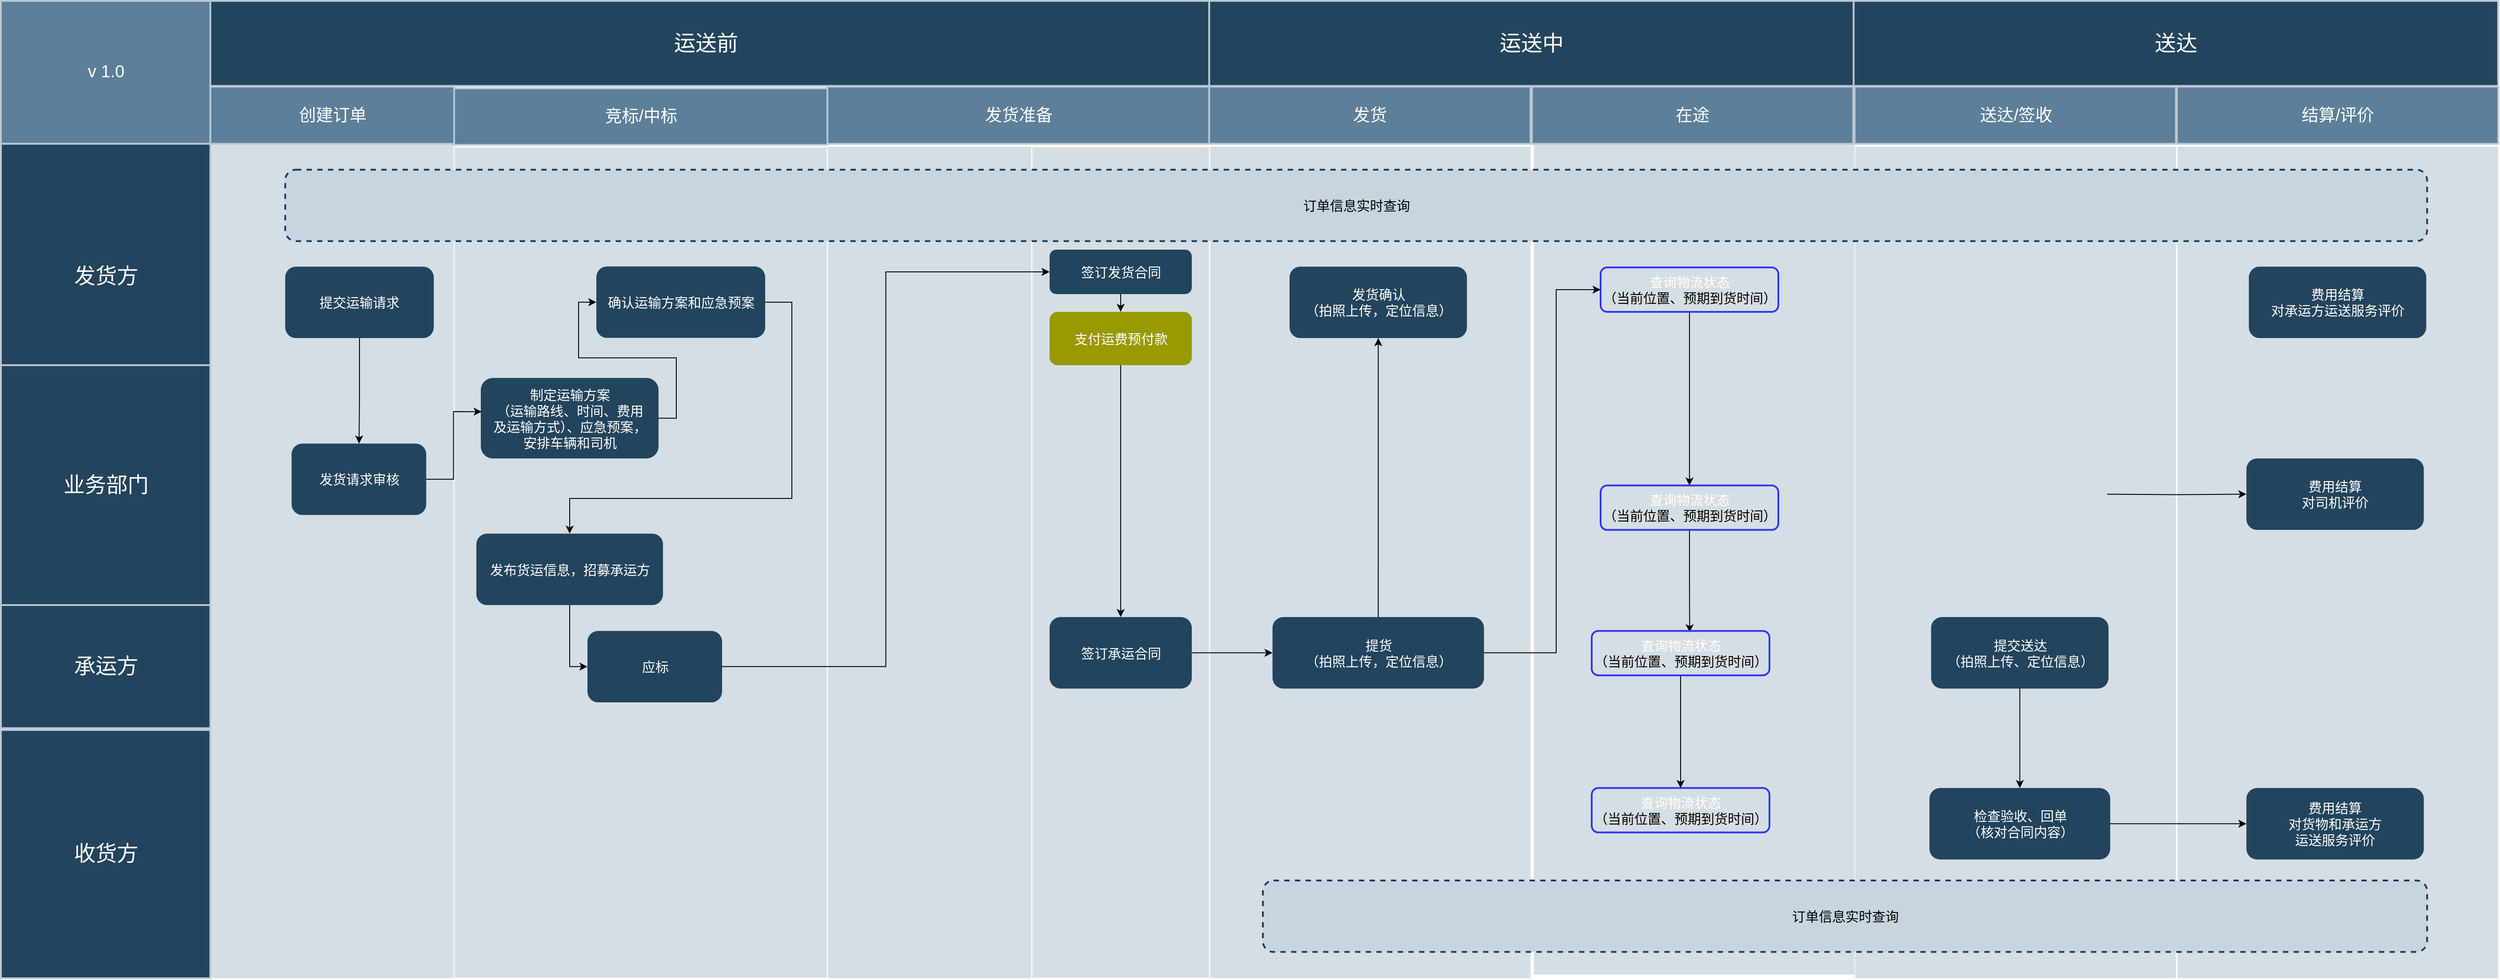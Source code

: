 <mxfile version="14.4.2" type="github">
  <diagram id="6a731a19-8d31-9384-78a2-239565b7b9f0" name="Page-1">
    <mxGraphModel dx="1955" dy="107" grid="1" gridSize="10" guides="1" tooltips="1" connect="1" arrows="1" fold="1" page="1" pageScale="1" pageWidth="1169" pageHeight="827" background="#ffffff" math="0" shadow="0">
      <root>
        <mxCell id="0" />
        <mxCell id="1" parent="0" />
        <mxCell id="68" value="" style="fontSize=18;strokeWidth=2;fontFamily=Helvetica;html=1;opacity=60;fillColor=#BAC8D3;strokeColor=none;" parent="1" vertex="1">
          <mxGeometry x="255.67" y="1000" width="274.33" height="940" as="geometry" />
        </mxCell>
        <mxCell id="8gJjFFY2pVBGSUi6WzXW-225" value="" style="fillColor=#BAC8D3;fontSize=18;strokeWidth=2;fontFamily=Helvetica;html=1;opacity=60;strokeColor=none;" parent="1" vertex="1">
          <mxGeometry x="2469.13" y="1004.1" width="360.87" height="935.9" as="geometry" />
        </mxCell>
        <mxCell id="8gJjFFY2pVBGSUi6WzXW-173" value="" style="fillColor=#BAC8D3;fontSize=18;strokeWidth=2;fontFamily=Helvetica;html=1;opacity=60;strokeColor=none;" parent="1" vertex="1">
          <mxGeometry x="1380.24" y="1004.1" width="360.87" height="935.9" as="geometry" />
        </mxCell>
        <mxCell id="82" value="" style="fillColor=#BAC8D3;fontSize=18;strokeWidth=2;fontFamily=Helvetica;html=1;opacity=60;strokeColor=none;" parent="1" vertex="1">
          <mxGeometry x="950" y="1004.1" width="229.53" height="935.9" as="geometry" />
        </mxCell>
        <mxCell id="8gJjFFY2pVBGSUi6WzXW-176" value="" style="fillColor=#BAC8D3;fontSize=18;strokeWidth=2;fontFamily=Helvetica;html=1;opacity=60;strokeColor=none;" parent="1" vertex="1">
          <mxGeometry x="1744.92" y="1000" width="360.87" height="935.9" as="geometry" />
        </mxCell>
        <mxCell id="8gJjFFY2pVBGSUi6WzXW-179" value="" style="fillColor=#BAC8D3;fontSize=18;strokeWidth=2;fontFamily=Helvetica;html=1;opacity=60;strokeColor=none;" parent="1" vertex="1">
          <mxGeometry x="2106.46" y="1004.1" width="360.87" height="935.9" as="geometry" />
        </mxCell>
        <mxCell id="75" value="" style="fillColor=#BAC8D3;fontSize=18;strokeWidth=2;fontFamily=Helvetica;html=1;opacity=60;strokeColor=#FFFFFF;" parent="1" vertex="1">
          <mxGeometry x="530" y="1004.1" width="420" height="935.9" as="geometry" />
        </mxCell>
        <mxCell id="8gJjFFY2pVBGSUi6WzXW-249" value="" style="fillColor=#BAC8D3;fontSize=18;strokeWidth=2;fontFamily=Helvetica;html=1;opacity=60;strokeColor=#FFFFFF;" parent="1" vertex="1">
          <mxGeometry x="1180" y="1003.9" width="200" height="936.1" as="geometry" />
        </mxCell>
        <mxCell id="56" value="运送前" style="strokeColor=#BAC8D3;fillColor=#23445D;fontSize=24;strokeWidth=2;fontFamily=Helvetica;html=1;fontColor=#FFFFFF;fontStyle=0;spacingBottom=0;spacingRight=0;spacingLeft=0;align=center;" parent="1" vertex="1">
          <mxGeometry x="246.605" y="840" width="1133.023" height="95.703" as="geometry" />
        </mxCell>
        <mxCell id="59" value="v 1.0" style="strokeColor=#BAC8D3;fillColor=#5d7f99;fontSize=19;strokeWidth=2;fontFamily=Helvetica;html=1;labelBackgroundColor=none;fontColor=#FFFFFF;" parent="1" vertex="1">
          <mxGeometry x="20" y="840" width="235.669" height="160.843" as="geometry" />
        </mxCell>
        <mxCell id="142" value="竞标/中标" style="strokeColor=#BAC8D3;fillColor=#5d7f99;fontSize=19;strokeWidth=2;fontFamily=Helvetica;html=1;labelBackgroundColor=none;fontColor=#FFFFFF;" parent="1" vertex="1">
          <mxGeometry x="530" y="938.51" width="420" height="63.49" as="geometry" />
        </mxCell>
        <mxCell id="O1fz6AgV2XTZRpMDdjqL-150" style="edgeStyle=orthogonalEdgeStyle;rounded=0;orthogonalLoop=1;jettySize=auto;html=1;exitX=0.5;exitY=1;exitDx=0;exitDy=0;entryX=0;entryY=0.5;entryDx=0;entryDy=0;" edge="1" parent="1" source="8gJjFFY2pVBGSUi6WzXW-167" target="O1fz6AgV2XTZRpMDdjqL-146">
          <mxGeometry relative="1" as="geometry" />
        </mxCell>
        <mxCell id="8gJjFFY2pVBGSUi6WzXW-167" value="&lt;font color=&quot;#ffffff&quot;&gt;&lt;span style=&quot;font-size: 15px&quot;&gt;发布货运信息，招募承运方&lt;br&gt;&lt;/span&gt;&lt;/font&gt;" style="rounded=1;fillColor=#23445D;strokeColor=none;strokeWidth=2;fontFamily=Helvetica;html=1;gradientColor=none;" parent="1" vertex="1">
          <mxGeometry x="555" y="1439.58" width="210" height="80.419" as="geometry" />
        </mxCell>
        <mxCell id="8gJjFFY2pVBGSUi6WzXW-163" value="发货方" style="strokeColor=#BAC8D3;fillColor=#23445D;fontSize=24;strokeWidth=2;horizontal=1;fontFamily=Helvetica;html=1;fontColor=#FFFFFF;fontStyle=0" parent="1" vertex="1">
          <mxGeometry x="20" y="1000.84" width="235.67" height="299.16" as="geometry" />
        </mxCell>
        <mxCell id="57" value="业务部门" style="strokeColor=#BAC8D3;fillColor=#23445D;fontSize=24;strokeWidth=2;horizontal=1;fontFamily=Helvetica;html=1;fontColor=#FFFFFF;fontStyle=0" parent="1" vertex="1">
          <mxGeometry x="20" y="1250" width="235.67" height="270" as="geometry" />
        </mxCell>
        <mxCell id="8gJjFFY2pVBGSUi6WzXW-145" value="收货方" style="strokeColor=#BAC8D3;fillColor=#23445D;fontSize=24;strokeWidth=2;horizontal=1;fontFamily=Helvetica;html=1;fontColor=#FFFFFF;fontStyle=0" parent="1" vertex="1">
          <mxGeometry x="20" y="1660.62" width="235.67" height="279.38" as="geometry" />
        </mxCell>
        <mxCell id="143" value="发货准备" style="strokeColor=#BAC8D3;fillColor=#5d7f99;fontSize=19;strokeWidth=2;fontFamily=Helvetica;html=1;labelBackgroundColor=none;fontColor=#FFFFFF;" parent="1" vertex="1">
          <mxGeometry x="950" y="936.51" width="430" height="64.34" as="geometry" />
        </mxCell>
        <mxCell id="8gJjFFY2pVBGSUi6WzXW-203" value="&lt;font color=&quot;#ffffff&quot;&gt;&lt;span style=&quot;font-size: 15px&quot;&gt;确认运输方案和应急预案&lt;br&gt;&lt;/span&gt;&lt;/font&gt;" style="rounded=1;fillColor=#23445D;strokeColor=none;strokeWidth=2;fontFamily=Helvetica;html=1;gradientColor=none;" parent="1" vertex="1">
          <mxGeometry x="690" y="1138.89" width="190" height="80.42" as="geometry" />
        </mxCell>
        <mxCell id="O1fz6AgV2XTZRpMDdjqL-147" style="edgeStyle=orthogonalEdgeStyle;rounded=0;orthogonalLoop=1;jettySize=auto;html=1;entryX=0.5;entryY=0;entryDx=0;entryDy=0;" edge="1" parent="1" source="8gJjFFY2pVBGSUi6WzXW-203" target="8gJjFFY2pVBGSUi6WzXW-167">
          <mxGeometry relative="1" as="geometry">
            <Array as="points">
              <mxPoint x="910" y="1179" />
              <mxPoint x="910" y="1400" />
              <mxPoint x="660" y="1400" />
            </Array>
          </mxGeometry>
        </mxCell>
        <mxCell id="O1fz6AgV2XTZRpMDdjqL-149" style="edgeStyle=orthogonalEdgeStyle;rounded=0;orthogonalLoop=1;jettySize=auto;html=1;exitX=1;exitY=0.5;exitDx=0;exitDy=0;entryX=0;entryY=0.5;entryDx=0;entryDy=0;" edge="1" parent="1" source="8gJjFFY2pVBGSUi6WzXW-204" target="8gJjFFY2pVBGSUi6WzXW-203">
          <mxGeometry relative="1" as="geometry" />
        </mxCell>
        <mxCell id="8gJjFFY2pVBGSUi6WzXW-204" value="&lt;font color=&quot;#ffffff&quot;&gt;&lt;span style=&quot;font-size: 15px&quot;&gt;制定运输方案&lt;br&gt;&lt;/span&gt;&lt;/font&gt;&lt;span style=&quot;color: rgb(255 , 255 , 255) ; font-size: 15px&quot;&gt;（运输路线、时间、费用&lt;br&gt;及运输方式）、应急预案，&lt;/span&gt;&lt;font color=&quot;#ffffff&quot;&gt;&lt;span style=&quot;font-size: 15px&quot;&gt;&lt;br&gt;安排车辆和司机&lt;br&gt;&lt;/span&gt;&lt;/font&gt;" style="rounded=1;fillColor=#23445D;strokeColor=none;strokeWidth=2;fontFamily=Helvetica;html=1;gradientColor=none;" parent="1" vertex="1">
          <mxGeometry x="560" y="1264.33" width="200" height="90.68" as="geometry" />
        </mxCell>
        <mxCell id="8gJjFFY2pVBGSUi6WzXW-172" value="发货" style="strokeColor=#BAC8D3;fillColor=#5d7f99;fontSize=19;strokeWidth=2;fontFamily=Helvetica;html=1;labelBackgroundColor=none;fontColor=#FFFFFF;" parent="1" vertex="1">
          <mxGeometry x="1379.577" y="936.506" width="361.537" height="64.337" as="geometry" />
        </mxCell>
        <mxCell id="O1fz6AgV2XTZRpMDdjqL-155" style="edgeStyle=orthogonalEdgeStyle;rounded=0;orthogonalLoop=1;jettySize=auto;html=1;exitX=0.5;exitY=0;exitDx=0;exitDy=0;entryX=0.5;entryY=1;entryDx=0;entryDy=0;" edge="1" parent="1" source="8gJjFFY2pVBGSUi6WzXW-188" target="8gJjFFY2pVBGSUi6WzXW-215">
          <mxGeometry relative="1" as="geometry" />
        </mxCell>
        <mxCell id="O1fz6AgV2XTZRpMDdjqL-162" style="edgeStyle=orthogonalEdgeStyle;rounded=0;orthogonalLoop=1;jettySize=auto;html=1;exitX=1;exitY=0.5;exitDx=0;exitDy=0;entryX=0;entryY=0.5;entryDx=0;entryDy=0;" edge="1" parent="1" source="8gJjFFY2pVBGSUi6WzXW-188" target="O1fz6AgV2XTZRpMDdjqL-157">
          <mxGeometry relative="1" as="geometry">
            <Array as="points">
              <mxPoint x="1770" y="1574" />
              <mxPoint x="1770" y="1165" />
            </Array>
          </mxGeometry>
        </mxCell>
        <mxCell id="8gJjFFY2pVBGSUi6WzXW-188" value="&lt;font color=&quot;#ffffff&quot;&gt;&lt;span style=&quot;font-size: 15px&quot;&gt;提货&lt;br&gt;（拍照上传，定位信息）&lt;br&gt;&lt;/span&gt;&lt;/font&gt;" style="rounded=1;fillColor=#23445D;strokeColor=none;strokeWidth=2;fontFamily=Helvetica;html=1;gradientColor=none;" parent="1" vertex="1">
          <mxGeometry x="1450.839" y="1533.552" width="237.935" height="80.42" as="geometry" />
        </mxCell>
        <mxCell id="8gJjFFY2pVBGSUi6WzXW-215" value="&lt;span style=&quot;color: rgb(255 , 255 , 255) ; font-size: 15px&quot;&gt;发货确认&lt;/span&gt;&lt;br style=&quot;color: rgb(255 , 255 , 255) ; font-size: 15px&quot;&gt;&lt;span style=&quot;color: rgb(255 , 255 , 255) ; font-size: 15px&quot;&gt;（拍照上传，定位信息）&lt;/span&gt;&lt;font color=&quot;#ffffff&quot;&gt;&lt;span style=&quot;font-size: 15px&quot;&gt;&lt;br&gt;&lt;/span&gt;&lt;/font&gt;" style="rounded=1;fillColor=#23445D;strokeColor=none;strokeWidth=2;fontFamily=Helvetica;html=1;gradientColor=none;" parent="1" vertex="1">
          <mxGeometry x="1469.996" y="1139.082" width="199.631" height="80.422" as="geometry" />
        </mxCell>
        <mxCell id="8gJjFFY2pVBGSUi6WzXW-175" value="在途" style="strokeColor=#BAC8D3;fillColor=#5d7f99;fontSize=19;strokeWidth=2;fontFamily=Helvetica;html=1;labelBackgroundColor=none;fontColor=#FFFFFF;" parent="1" vertex="1">
          <mxGeometry x="1742.685" y="936.506" width="361.537" height="64.337" as="geometry" />
        </mxCell>
        <mxCell id="8gJjFFY2pVBGSUi6WzXW-178" value="送达/签收" style="strokeColor=#BAC8D3;fillColor=#5d7f99;fontSize=19;strokeWidth=2;fontFamily=Helvetica;html=1;labelBackgroundColor=none;fontColor=#FFFFFF;" parent="1" vertex="1">
          <mxGeometry x="2105.794" y="936.506" width="361.537" height="64.337" as="geometry" />
        </mxCell>
        <mxCell id="8gJjFFY2pVBGSUi6WzXW-200" value="&lt;font color=&quot;#ffffff&quot;&gt;&lt;span style=&quot;font-size: 15px&quot;&gt;检查验收、回单&lt;br&gt;（核对合同内容）&lt;br&gt;&lt;/span&gt;&lt;/font&gt;" style="rounded=1;fillColor=#23445D;strokeColor=none;strokeWidth=2;fontFamily=Helvetica;html=1;gradientColor=none;" parent="1" vertex="1">
          <mxGeometry x="2190" y="1725.93" width="203.42" height="80.419" as="geometry" />
        </mxCell>
        <mxCell id="8gJjFFY2pVBGSUi6WzXW-221" value="运送中" style="strokeColor=#BAC8D3;fillColor=#23445D;fontSize=24;strokeWidth=2;fontFamily=Helvetica;html=1;fontColor=#FFFFFF;fontStyle=0;spacingBottom=0;spacingRight=0;spacingLeft=0;align=center;" parent="1" vertex="1">
          <mxGeometry x="1379.628" y="840" width="725.135" height="95.703" as="geometry" />
        </mxCell>
        <mxCell id="8gJjFFY2pVBGSUi6WzXW-222" value="送达" style="strokeColor=#BAC8D3;fillColor=#23445D;fontSize=24;strokeWidth=2;fontFamily=Helvetica;html=1;fontColor=#FFFFFF;fontStyle=0;spacingBottom=0;spacingRight=0;spacingLeft=0;align=center;" parent="1" vertex="1">
          <mxGeometry x="2104.763" y="840" width="725.135" height="95.703" as="geometry" />
        </mxCell>
        <mxCell id="8gJjFFY2pVBGSUi6WzXW-226" value="结算/评价" style="strokeColor=#BAC8D3;fillColor=#5d7f99;fontSize=19;strokeWidth=2;fontFamily=Helvetica;html=1;labelBackgroundColor=none;fontColor=#FFFFFF;" parent="1" vertex="1">
          <mxGeometry x="2468.463" y="936.506" width="361.537" height="64.337" as="geometry" />
        </mxCell>
        <mxCell id="8gJjFFY2pVBGSUi6WzXW-227" value="&lt;font color=&quot;#ffffff&quot;&gt;&lt;span style=&quot;font-size: 15px&quot;&gt;费用结算&lt;br&gt;对货物和承运方&lt;br&gt;运送服务评价&lt;br&gt;&lt;/span&gt;&lt;/font&gt;" style="rounded=1;fillColor=#23445D;strokeColor=none;strokeWidth=2;fontFamily=Helvetica;html=1;gradientColor=none;" parent="1" vertex="1">
          <mxGeometry x="2546.646" y="1725.932" width="199.631" height="80.422" as="geometry" />
        </mxCell>
        <mxCell id="8gJjFFY2pVBGSUi6WzXW-231" style="edgeStyle=orthogonalEdgeStyle;rounded=0;orthogonalLoop=1;jettySize=auto;html=1;entryX=0;entryY=0.5;entryDx=0;entryDy=0;" parent="1" source="8gJjFFY2pVBGSUi6WzXW-200" target="8gJjFFY2pVBGSUi6WzXW-227" edge="1">
          <mxGeometry x="20" y="952.91" as="geometry" />
        </mxCell>
        <mxCell id="8gJjFFY2pVBGSUi6WzXW-228" value="&lt;font color=&quot;#ffffff&quot;&gt;&lt;span style=&quot;font-size: 15px&quot;&gt;费用结算&lt;br&gt;对承运方运送服务评价&lt;br&gt;&lt;/span&gt;&lt;/font&gt;" style="rounded=1;fillColor=#23445D;strokeColor=none;strokeWidth=2;fontFamily=Helvetica;html=1;gradientColor=none;" parent="1" vertex="1">
          <mxGeometry x="2549.416" y="1139.083" width="199.631" height="80.422" as="geometry" />
        </mxCell>
        <mxCell id="8gJjFFY2pVBGSUi6WzXW-229" value="&lt;font color=&quot;#ffffff&quot;&gt;&lt;span style=&quot;font-size: 15px&quot;&gt;费用结算&lt;br&gt;对司机评价&lt;br&gt;&lt;/span&gt;&lt;/font&gt;" style="rounded=1;fillColor=#23445D;strokeColor=none;strokeWidth=2;fontFamily=Helvetica;html=1;gradientColor=none;" parent="1" vertex="1">
          <mxGeometry x="2546.646" y="1355.008" width="199.631" height="80.422" as="geometry" />
        </mxCell>
        <mxCell id="8gJjFFY2pVBGSUi6WzXW-234" style="edgeStyle=orthogonalEdgeStyle;rounded=0;orthogonalLoop=1;jettySize=auto;html=1;exitX=0.5;exitY=1;exitDx=0;exitDy=0;entryX=0.5;entryY=0;entryDx=0;entryDy=0;" parent="1" source="8gJjFFY2pVBGSUi6WzXW-232" target="8gJjFFY2pVBGSUi6WzXW-200" edge="1">
          <mxGeometry x="20" y="952.91" as="geometry" />
        </mxCell>
        <mxCell id="8gJjFFY2pVBGSUi6WzXW-232" value="&lt;font color=&quot;#ffffff&quot;&gt;&lt;span style=&quot;font-size: 15px&quot;&gt;提交送达&lt;br&gt;&lt;/span&gt;&lt;/font&gt;&lt;span style=&quot;color: rgb(255 , 255 , 255) ; font-size: 15px&quot;&gt;（拍照上传、定位信息）&lt;/span&gt;&lt;font color=&quot;#ffffff&quot;&gt;&lt;span style=&quot;font-size: 15px&quot;&gt;&lt;br&gt;&lt;/span&gt;&lt;/font&gt;" style="rounded=1;fillColor=#23445D;strokeColor=none;strokeWidth=2;fontFamily=Helvetica;html=1;gradientColor=none;" parent="1" vertex="1">
          <mxGeometry x="2191.893" y="1533.555" width="199.631" height="80.422" as="geometry" />
        </mxCell>
        <mxCell id="8gJjFFY2pVBGSUi6WzXW-245" value="承运方" style="strokeColor=#BAC8D3;fillColor=#23445D;fontSize=24;strokeWidth=2;horizontal=1;fontFamily=Helvetica;html=1;fontColor=#FFFFFF;fontStyle=0" parent="1" vertex="1">
          <mxGeometry x="20" y="1520" width="235.67" height="138.57" as="geometry" />
        </mxCell>
        <mxCell id="141" value="创建订单" style="strokeColor=#BAC8D3;fillColor=#5d7f99;fontSize=19;strokeWidth=2;fontFamily=Helvetica;html=1;labelBackgroundColor=none;fontColor=#FFFFFF;" parent="1" vertex="1">
          <mxGeometry x="255.67" y="936.5" width="274.33" height="64.34" as="geometry" />
        </mxCell>
        <mxCell id="8gJjFFY2pVBGSUi6WzXW-250" style="edgeStyle=orthogonalEdgeStyle;rounded=0;orthogonalLoop=1;jettySize=auto;html=1;" parent="1" source="8gJjFFY2pVBGSUi6WzXW-150" target="O1fz6AgV2XTZRpMDdjqL-143" edge="1">
          <mxGeometry x="20" y="930" as="geometry">
            <mxPoint x="610" y="1395" as="targetPoint" />
            <Array as="points">
              <mxPoint x="423" y="1290" />
              <mxPoint x="423" y="1290" />
            </Array>
          </mxGeometry>
        </mxCell>
        <mxCell id="8gJjFFY2pVBGSUi6WzXW-150" value="&lt;font color=&quot;#ffffff&quot;&gt;&lt;span style=&quot;font-size: 15px&quot;&gt;提交运输请求&lt;/span&gt;&lt;/font&gt;" style="rounded=1;fillColor=#23445D;strokeColor=none;strokeWidth=2;fontFamily=Helvetica;html=1;gradientColor=none;" parent="1" vertex="1">
          <mxGeometry x="339.916" y="1139.092" width="167.163" height="80.422" as="geometry" />
        </mxCell>
        <mxCell id="8gJjFFY2pVBGSUi6WzXW-256" style="edgeStyle=orthogonalEdgeStyle;rounded=0;orthogonalLoop=1;jettySize=auto;html=1;" parent="1" target="8gJjFFY2pVBGSUi6WzXW-229" edge="1">
          <mxGeometry x="20" y="952.91" as="geometry">
            <mxPoint x="2390" y="1395.217" as="sourcePoint" />
          </mxGeometry>
        </mxCell>
        <mxCell id="R8xT18yA5sv1bF3o99iS-175" style="edgeStyle=orthogonalEdgeStyle;rounded=0;orthogonalLoop=1;jettySize=auto;html=1;" parent="1" source="R8xT18yA5sv1bF3o99iS-154" target="8gJjFFY2pVBGSUi6WzXW-188" edge="1">
          <mxGeometry x="20" y="952.91" as="geometry" />
        </mxCell>
        <mxCell id="O1fz6AgV2XTZRpMDdjqL-153" style="edgeStyle=orthogonalEdgeStyle;rounded=0;orthogonalLoop=1;jettySize=auto;html=1;exitX=0.5;exitY=1;exitDx=0;exitDy=0;entryX=0.5;entryY=0;entryDx=0;entryDy=0;" edge="1" parent="1" source="8gJjFFY2pVBGSUi6WzXW-258" target="O1fz6AgV2XTZRpMDdjqL-152">
          <mxGeometry relative="1" as="geometry" />
        </mxCell>
        <mxCell id="8gJjFFY2pVBGSUi6WzXW-258" value="&lt;span style=&quot;font-size: 15px&quot;&gt;&lt;font color=&quot;#ffffff&quot;&gt;签订发货合同&lt;/font&gt;&lt;br&gt;&lt;/span&gt;" style="rounded=1;fillColor=#23445D;strokeColor=none;strokeWidth=2;fontFamily=Helvetica;html=1;gradientColor=none;" parent="1" vertex="1">
          <mxGeometry x="1200" y="1120" width="160" height="50" as="geometry" />
        </mxCell>
        <mxCell id="R8xT18yA5sv1bF3o99iS-154" value="&lt;span style=&quot;font-size: 15px&quot;&gt;&lt;font color=&quot;#ffffff&quot;&gt;签订承运合同&lt;/font&gt;&lt;br&gt;&lt;/span&gt;" style="rounded=1;fillColor=#23445D;strokeColor=none;strokeWidth=2;fontFamily=Helvetica;html=1;gradientColor=none;" parent="1" vertex="1">
          <mxGeometry x="1200" y="1533.55" width="160" height="80.419" as="geometry" />
        </mxCell>
        <mxCell id="R8xT18yA5sv1bF3o99iS-188" value="&lt;span style=&quot;font-size: 15px&quot;&gt;订单信息实时查询&lt;br&gt;&lt;/span&gt;" style="rounded=1;strokeWidth=2;fontFamily=Helvetica;html=1;gradientColor=none;dashed=1;fillColor=#C7D5E0;strokeColor=#1F3B52;" parent="1" vertex="1">
          <mxGeometry x="339.92" y="1030" width="2410.08" height="80.42" as="geometry" />
        </mxCell>
        <mxCell id="R8xT18yA5sv1bF3o99iS-190" value="&lt;span style=&quot;font-size: 15px&quot;&gt;订单信息实时查询&lt;br&gt;&lt;/span&gt;" style="rounded=1;strokeWidth=2;fontFamily=Helvetica;html=1;gradientColor=none;dashed=1;fillColor=#C7D5E0;strokeColor=#1F3B52;" parent="1" vertex="1">
          <mxGeometry x="1440" y="1830" width="1310" height="80.42" as="geometry" />
        </mxCell>
        <mxCell id="O1fz6AgV2XTZRpMDdjqL-145" style="edgeStyle=orthogonalEdgeStyle;rounded=0;orthogonalLoop=1;jettySize=auto;html=1;exitX=1;exitY=0.5;exitDx=0;exitDy=0;entryX=0.005;entryY=0.419;entryDx=0;entryDy=0;entryPerimeter=0;" edge="1" parent="1" source="O1fz6AgV2XTZRpMDdjqL-143" target="8gJjFFY2pVBGSUi6WzXW-204">
          <mxGeometry relative="1" as="geometry" />
        </mxCell>
        <mxCell id="O1fz6AgV2XTZRpMDdjqL-143" value="&lt;font color=&quot;#ffffff&quot;&gt;&lt;span style=&quot;font-size: 15px&quot;&gt;发货请求审核&lt;br&gt;&lt;/span&gt;&lt;/font&gt;" style="rounded=1;fillColor=#23445D;strokeColor=none;strokeWidth=2;fontFamily=Helvetica;html=1;gradientColor=none;" vertex="1" parent="1">
          <mxGeometry x="347.09" y="1338.2" width="151.5" height="80.42" as="geometry" />
        </mxCell>
        <mxCell id="O1fz6AgV2XTZRpMDdjqL-151" style="edgeStyle=orthogonalEdgeStyle;rounded=0;orthogonalLoop=1;jettySize=auto;html=1;exitX=1;exitY=0.5;exitDx=0;exitDy=0;entryX=0;entryY=0.5;entryDx=0;entryDy=0;" edge="1" parent="1" source="O1fz6AgV2XTZRpMDdjqL-146" target="8gJjFFY2pVBGSUi6WzXW-258">
          <mxGeometry relative="1" as="geometry" />
        </mxCell>
        <mxCell id="O1fz6AgV2XTZRpMDdjqL-146" value="&lt;font color=&quot;#ffffff&quot;&gt;&lt;span style=&quot;font-size: 15px&quot;&gt;应标&lt;br&gt;&lt;/span&gt;&lt;/font&gt;" style="rounded=1;fillColor=#23445D;strokeColor=none;strokeWidth=2;fontFamily=Helvetica;html=1;gradientColor=none;" vertex="1" parent="1">
          <mxGeometry x="680" y="1549.08" width="151.5" height="80.42" as="geometry" />
        </mxCell>
        <mxCell id="O1fz6AgV2XTZRpMDdjqL-154" style="edgeStyle=orthogonalEdgeStyle;rounded=0;orthogonalLoop=1;jettySize=auto;html=1;exitX=0.5;exitY=1;exitDx=0;exitDy=0;entryX=0.5;entryY=0;entryDx=0;entryDy=0;" edge="1" parent="1" source="O1fz6AgV2XTZRpMDdjqL-152" target="R8xT18yA5sv1bF3o99iS-154">
          <mxGeometry relative="1" as="geometry" />
        </mxCell>
        <mxCell id="O1fz6AgV2XTZRpMDdjqL-152" value="&lt;span style=&quot;font-size: 15px&quot;&gt;&lt;font color=&quot;#ffffff&quot;&gt;支付运费预付款&lt;/font&gt;&lt;br&gt;&lt;/span&gt;" style="rounded=1;fillColor=#999900;strokeColor=none;strokeWidth=2;fontFamily=Helvetica;html=1;gradientColor=none;" vertex="1" parent="1">
          <mxGeometry x="1200" y="1190" width="160" height="60" as="geometry" />
        </mxCell>
        <mxCell id="O1fz6AgV2XTZRpMDdjqL-163" style="edgeStyle=orthogonalEdgeStyle;rounded=0;orthogonalLoop=1;jettySize=auto;html=1;exitX=0.5;exitY=1;exitDx=0;exitDy=0;entryX=0.5;entryY=0;entryDx=0;entryDy=0;" edge="1" parent="1" source="O1fz6AgV2XTZRpMDdjqL-157" target="O1fz6AgV2XTZRpMDdjqL-160">
          <mxGeometry relative="1" as="geometry" />
        </mxCell>
        <mxCell id="O1fz6AgV2XTZRpMDdjqL-157" value="&lt;span style=&quot;font-size: 15px&quot;&gt;&lt;font color=&quot;#ffffff&quot;&gt;查询物流状态&lt;br&gt;&lt;/font&gt;（当前位置、预期到货时间）&lt;br&gt;&lt;/span&gt;" style="rounded=1;fillColor=none;strokeColor=#3333FF;strokeWidth=2;fontFamily=Helvetica;html=1;gradientColor=none;shadow=0;" vertex="1" parent="1">
          <mxGeometry x="1820" y="1140" width="200" height="50" as="geometry" />
        </mxCell>
        <mxCell id="O1fz6AgV2XTZRpMDdjqL-159" value="&lt;span style=&quot;font-size: 15px&quot;&gt;&lt;font color=&quot;#ffffff&quot;&gt;查询物流状态&lt;br&gt;&lt;/font&gt;（当前位置、预期到货时间）&lt;br&gt;&lt;/span&gt;" style="rounded=1;fillColor=none;strokeColor=#3333FF;strokeWidth=2;fontFamily=Helvetica;html=1;gradientColor=none;shadow=0;" vertex="1" parent="1">
          <mxGeometry x="1810" y="1725.93" width="200" height="50" as="geometry" />
        </mxCell>
        <mxCell id="O1fz6AgV2XTZRpMDdjqL-164" style="edgeStyle=orthogonalEdgeStyle;rounded=0;orthogonalLoop=1;jettySize=auto;html=1;exitX=0.5;exitY=1;exitDx=0;exitDy=0;entryX=0.551;entryY=0.031;entryDx=0;entryDy=0;entryPerimeter=0;" edge="1" parent="1" source="O1fz6AgV2XTZRpMDdjqL-160" target="O1fz6AgV2XTZRpMDdjqL-161">
          <mxGeometry relative="1" as="geometry" />
        </mxCell>
        <mxCell id="O1fz6AgV2XTZRpMDdjqL-160" value="&lt;span style=&quot;font-size: 15px&quot;&gt;&lt;font color=&quot;#ffffff&quot;&gt;查询物流状态&lt;br&gt;&lt;/font&gt;（当前位置、预期到货时间）&lt;br&gt;&lt;/span&gt;" style="rounded=1;fillColor=none;strokeColor=#3333FF;strokeWidth=2;fontFamily=Helvetica;html=1;gradientColor=none;shadow=0;" vertex="1" parent="1">
          <mxGeometry x="1820" y="1385.43" width="200" height="50" as="geometry" />
        </mxCell>
        <mxCell id="O1fz6AgV2XTZRpMDdjqL-166" style="edgeStyle=orthogonalEdgeStyle;rounded=0;orthogonalLoop=1;jettySize=auto;html=1;exitX=0.5;exitY=1;exitDx=0;exitDy=0;" edge="1" parent="1" source="O1fz6AgV2XTZRpMDdjqL-161" target="O1fz6AgV2XTZRpMDdjqL-159">
          <mxGeometry relative="1" as="geometry" />
        </mxCell>
        <mxCell id="O1fz6AgV2XTZRpMDdjqL-161" value="&lt;span style=&quot;font-size: 15px&quot;&gt;&lt;font color=&quot;#ffffff&quot;&gt;查询物流状态&lt;br&gt;&lt;/font&gt;（当前位置、预期到货时间）&lt;br&gt;&lt;/span&gt;" style="rounded=1;fillColor=none;strokeColor=#3333FF;strokeWidth=2;fontFamily=Helvetica;html=1;gradientColor=none;shadow=0;" vertex="1" parent="1">
          <mxGeometry x="1810" y="1549.08" width="200" height="50" as="geometry" />
        </mxCell>
      </root>
    </mxGraphModel>
  </diagram>
</mxfile>
